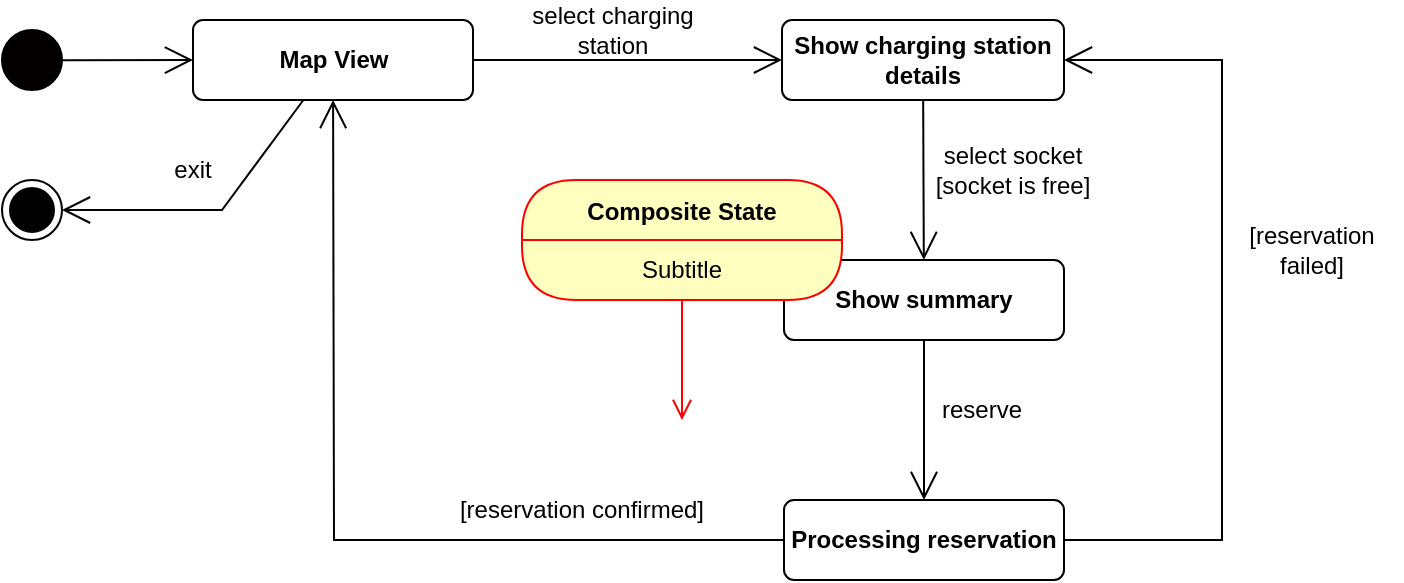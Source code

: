 <mxfile version="20.6.0" type="google"><diagram id="8O7fXIQosxzOMmtv4XVW" name="Page-1"><mxGraphModel grid="1" page="1" gridSize="10" guides="1" tooltips="1" connect="1" arrows="1" fold="1" pageScale="1" pageWidth="827" pageHeight="1169" math="0" shadow="0"><root><mxCell id="0"/><mxCell id="1" parent="0"/><mxCell id="Ag6z4baR72YEobFGi8p2-3" value="" style="ellipse;fillColor=strokeColor;strokeColor=#030000;" vertex="1" parent="1"><mxGeometry x="70" y="125" width="30" height="30" as="geometry"/></mxCell><mxCell id="Ag6z4baR72YEobFGi8p2-4" value="" style="endArrow=open;endFill=1;endSize=12;html=1;rounded=0;strokeColor=#030000;" edge="1" parent="1" source="Ag6z4baR72YEobFGi8p2-3" target="KNYuLZ4P6HyteX0-5C28-2"><mxGeometry width="160" relative="1" as="geometry"><mxPoint x="15.5" y="360" as="sourcePoint"/><mxPoint x="115.5" y="240" as="targetPoint"/></mxGeometry></mxCell><mxCell id="KNYuLZ4P6HyteX0-5C28-2" value="Map View" style="html=1;align=center;verticalAlign=middle;rounded=1;absoluteArcSize=1;arcSize=10;dashed=0;whiteSpace=wrap;fontStyle=1" vertex="1" parent="1"><mxGeometry x="165.5" y="120" width="140" height="40" as="geometry"/></mxCell><mxCell id="KNYuLZ4P6HyteX0-5C28-3" value="Show charging station details" style="html=1;align=center;verticalAlign=middle;rounded=1;absoluteArcSize=1;arcSize=10;dashed=0;movable=1;resizable=1;rotatable=1;deletable=1;editable=1;connectable=1;whiteSpace=wrap;fontStyle=1" vertex="1" parent="1"><mxGeometry x="460" y="120" width="141" height="40" as="geometry"/></mxCell><mxCell id="KNYuLZ4P6HyteX0-5C28-4" value="" style="endArrow=open;endFill=1;endSize=12;html=1;rounded=0;strokeColor=#030000;" edge="1" parent="1" source="KNYuLZ4P6HyteX0-5C28-2" target="KNYuLZ4P6HyteX0-5C28-3"><mxGeometry width="160" relative="1" as="geometry"><mxPoint x="85.5" y="290" as="sourcePoint"/><mxPoint x="95.5" y="250" as="targetPoint"/></mxGeometry></mxCell><mxCell id="KNYuLZ4P6HyteX0-5C28-7" value="select charging station" style="text;html=1;strokeColor=none;fillColor=none;align=center;verticalAlign=middle;whiteSpace=wrap;rounded=0;" vertex="1" parent="1"><mxGeometry x="320" y="110" width="111" height="30" as="geometry"/></mxCell><mxCell id="KNYuLZ4P6HyteX0-5C28-12" value="" style="endArrow=open;endFill=1;endSize=12;html=1;rounded=0;strokeColor=#030000;" edge="1" parent="1" source="KNYuLZ4P6HyteX0-5C28-3" target="KNYuLZ4P6HyteX0-5C28-13"><mxGeometry width="160" relative="1" as="geometry"><mxPoint x="420" y="410" as="sourcePoint"/><mxPoint x="420" y="490" as="targetPoint"/></mxGeometry></mxCell><mxCell id="KNYuLZ4P6HyteX0-5C28-13" value="Show summary" style="html=1;align=center;verticalAlign=middle;rounded=1;absoluteArcSize=1;arcSize=10;dashed=0;whiteSpace=wrap;fontStyle=1" vertex="1" parent="1"><mxGeometry x="461" y="240" width="140" height="40" as="geometry"/></mxCell><mxCell id="KNYuLZ4P6HyteX0-5C28-14" value="select socket [socket is free]" style="text;html=1;strokeColor=none;fillColor=none;align=center;verticalAlign=middle;whiteSpace=wrap;rounded=0;" vertex="1" parent="1"><mxGeometry x="520" y="180" width="111" height="30" as="geometry"/></mxCell><mxCell id="KNYuLZ4P6HyteX0-5C28-17" value="" style="endArrow=open;endFill=1;endSize=12;html=1;rounded=0;strokeColor=#030000;entryX=0.5;entryY=0;entryDx=0;entryDy=0;" edge="1" parent="1" source="KNYuLZ4P6HyteX0-5C28-13" target="KNYuLZ4P6HyteX0-5C28-19"><mxGeometry width="160" relative="1" as="geometry"><mxPoint x="500" y="270" as="sourcePoint"/><mxPoint x="520" y="360" as="targetPoint"/><Array as="points"/></mxGeometry></mxCell><mxCell id="KNYuLZ4P6HyteX0-5C28-18" value="reserve" style="text;html=1;strokeColor=none;fillColor=none;align=center;verticalAlign=middle;whiteSpace=wrap;rounded=0;" vertex="1" parent="1"><mxGeometry x="530" y="300" width="60" height="30" as="geometry"/></mxCell><mxCell id="KNYuLZ4P6HyteX0-5C28-19" value="Processing reservation" style="html=1;align=center;verticalAlign=middle;rounded=1;absoluteArcSize=1;arcSize=10;dashed=0;whiteSpace=wrap;fontStyle=1" vertex="1" parent="1"><mxGeometry x="461.0" y="360.0" width="140" height="40" as="geometry"/></mxCell><mxCell id="KNYuLZ4P6HyteX0-5C28-20" value="" style="endArrow=open;endFill=1;endSize=12;html=1;rounded=0;strokeColor=#030000;" edge="1" parent="1" source="KNYuLZ4P6HyteX0-5C28-19" target="KNYuLZ4P6HyteX0-5C28-2"><mxGeometry width="160" relative="1" as="geometry"><mxPoint x="420" y="260" as="sourcePoint"/><mxPoint x="420" y="340" as="targetPoint"/><Array as="points"><mxPoint x="236" y="380"/></Array></mxGeometry></mxCell><mxCell id="KNYuLZ4P6HyteX0-5C28-23" value="" style="ellipse;html=1;shape=endState;fillColor=strokeColor;" vertex="1" parent="1"><mxGeometry x="70" y="200" width="30" height="30" as="geometry"/></mxCell><mxCell id="KNYuLZ4P6HyteX0-5C28-24" value="" style="endArrow=open;endFill=1;endSize=12;html=1;rounded=0;strokeColor=#030000;" edge="1" parent="1" source="KNYuLZ4P6HyteX0-5C28-2" target="KNYuLZ4P6HyteX0-5C28-23"><mxGeometry width="160" relative="1" as="geometry"><mxPoint x="320" y="260" as="sourcePoint"/><mxPoint x="320" y="340" as="targetPoint"/><Array as="points"><mxPoint x="180" y="215"/></Array></mxGeometry></mxCell><mxCell id="KNYuLZ4P6HyteX0-5C28-25" value="exit" style="text;html=1;strokeColor=none;fillColor=none;align=center;verticalAlign=middle;whiteSpace=wrap;rounded=0;" vertex="1" parent="1"><mxGeometry x="110" y="180" width="111" height="30" as="geometry"/></mxCell><mxCell id="KNYuLZ4P6HyteX0-5C28-26" value="[reservation confirmed]" style="text;html=1;strokeColor=none;fillColor=none;align=center;verticalAlign=middle;whiteSpace=wrap;rounded=0;" vertex="1" parent="1"><mxGeometry x="290" y="350" width="140" height="30" as="geometry"/></mxCell><mxCell id="KNYuLZ4P6HyteX0-5C28-27" value="" style="endArrow=open;endFill=1;endSize=12;html=1;rounded=0;strokeColor=#030000;" edge="1" parent="1" source="KNYuLZ4P6HyteX0-5C28-19" target="KNYuLZ4P6HyteX0-5C28-3"><mxGeometry width="160" relative="1" as="geometry"><mxPoint x="470" y="270" as="sourcePoint"/><mxPoint x="470" y="350" as="targetPoint"/><Array as="points"><mxPoint x="680" y="380"/><mxPoint x="680" y="140"/></Array></mxGeometry></mxCell><mxCell id="KNYuLZ4P6HyteX0-5C28-29" value="[reservation failed]" style="text;html=1;strokeColor=none;fillColor=none;align=center;verticalAlign=middle;whiteSpace=wrap;rounded=0;" vertex="1" parent="1"><mxGeometry x="680" y="220" width="90" height="30" as="geometry"/></mxCell><mxCell id="d6B-ZlXoDgj_vd8UuGwm-1" value="Composite State" style="swimlane;fontStyle=1;align=center;verticalAlign=middle;childLayout=stackLayout;horizontal=1;startSize=30;horizontalStack=0;resizeParent=0;resizeLast=1;container=0;fontColor=#000000;collapsible=0;rounded=1;arcSize=30;strokeColor=#ff0000;fillColor=#ffffc0;swimlaneFillColor=#ffffc0;dropTarget=0;" vertex="1" parent="1"><mxGeometry x="330" y="200" width="160" height="60" as="geometry"/></mxCell><mxCell id="d6B-ZlXoDgj_vd8UuGwm-2" value="Subtitle" style="text;html=1;strokeColor=none;fillColor=none;align=center;verticalAlign=middle;spacingLeft=4;spacingRight=4;whiteSpace=wrap;overflow=hidden;rotatable=0;fontColor=#000000;" vertex="1" parent="d6B-ZlXoDgj_vd8UuGwm-1"><mxGeometry y="30" width="160" height="30" as="geometry"/></mxCell><mxCell id="d6B-ZlXoDgj_vd8UuGwm-3" value="" style="edgeStyle=orthogonalEdgeStyle;html=1;verticalAlign=bottom;endArrow=open;endSize=8;strokeColor=#ff0000;rounded=0;" edge="1" parent="1" source="d6B-ZlXoDgj_vd8UuGwm-1"><mxGeometry relative="1" as="geometry"><mxPoint x="410" y="320" as="targetPoint"/></mxGeometry></mxCell></root></mxGraphModel></diagram></mxfile>